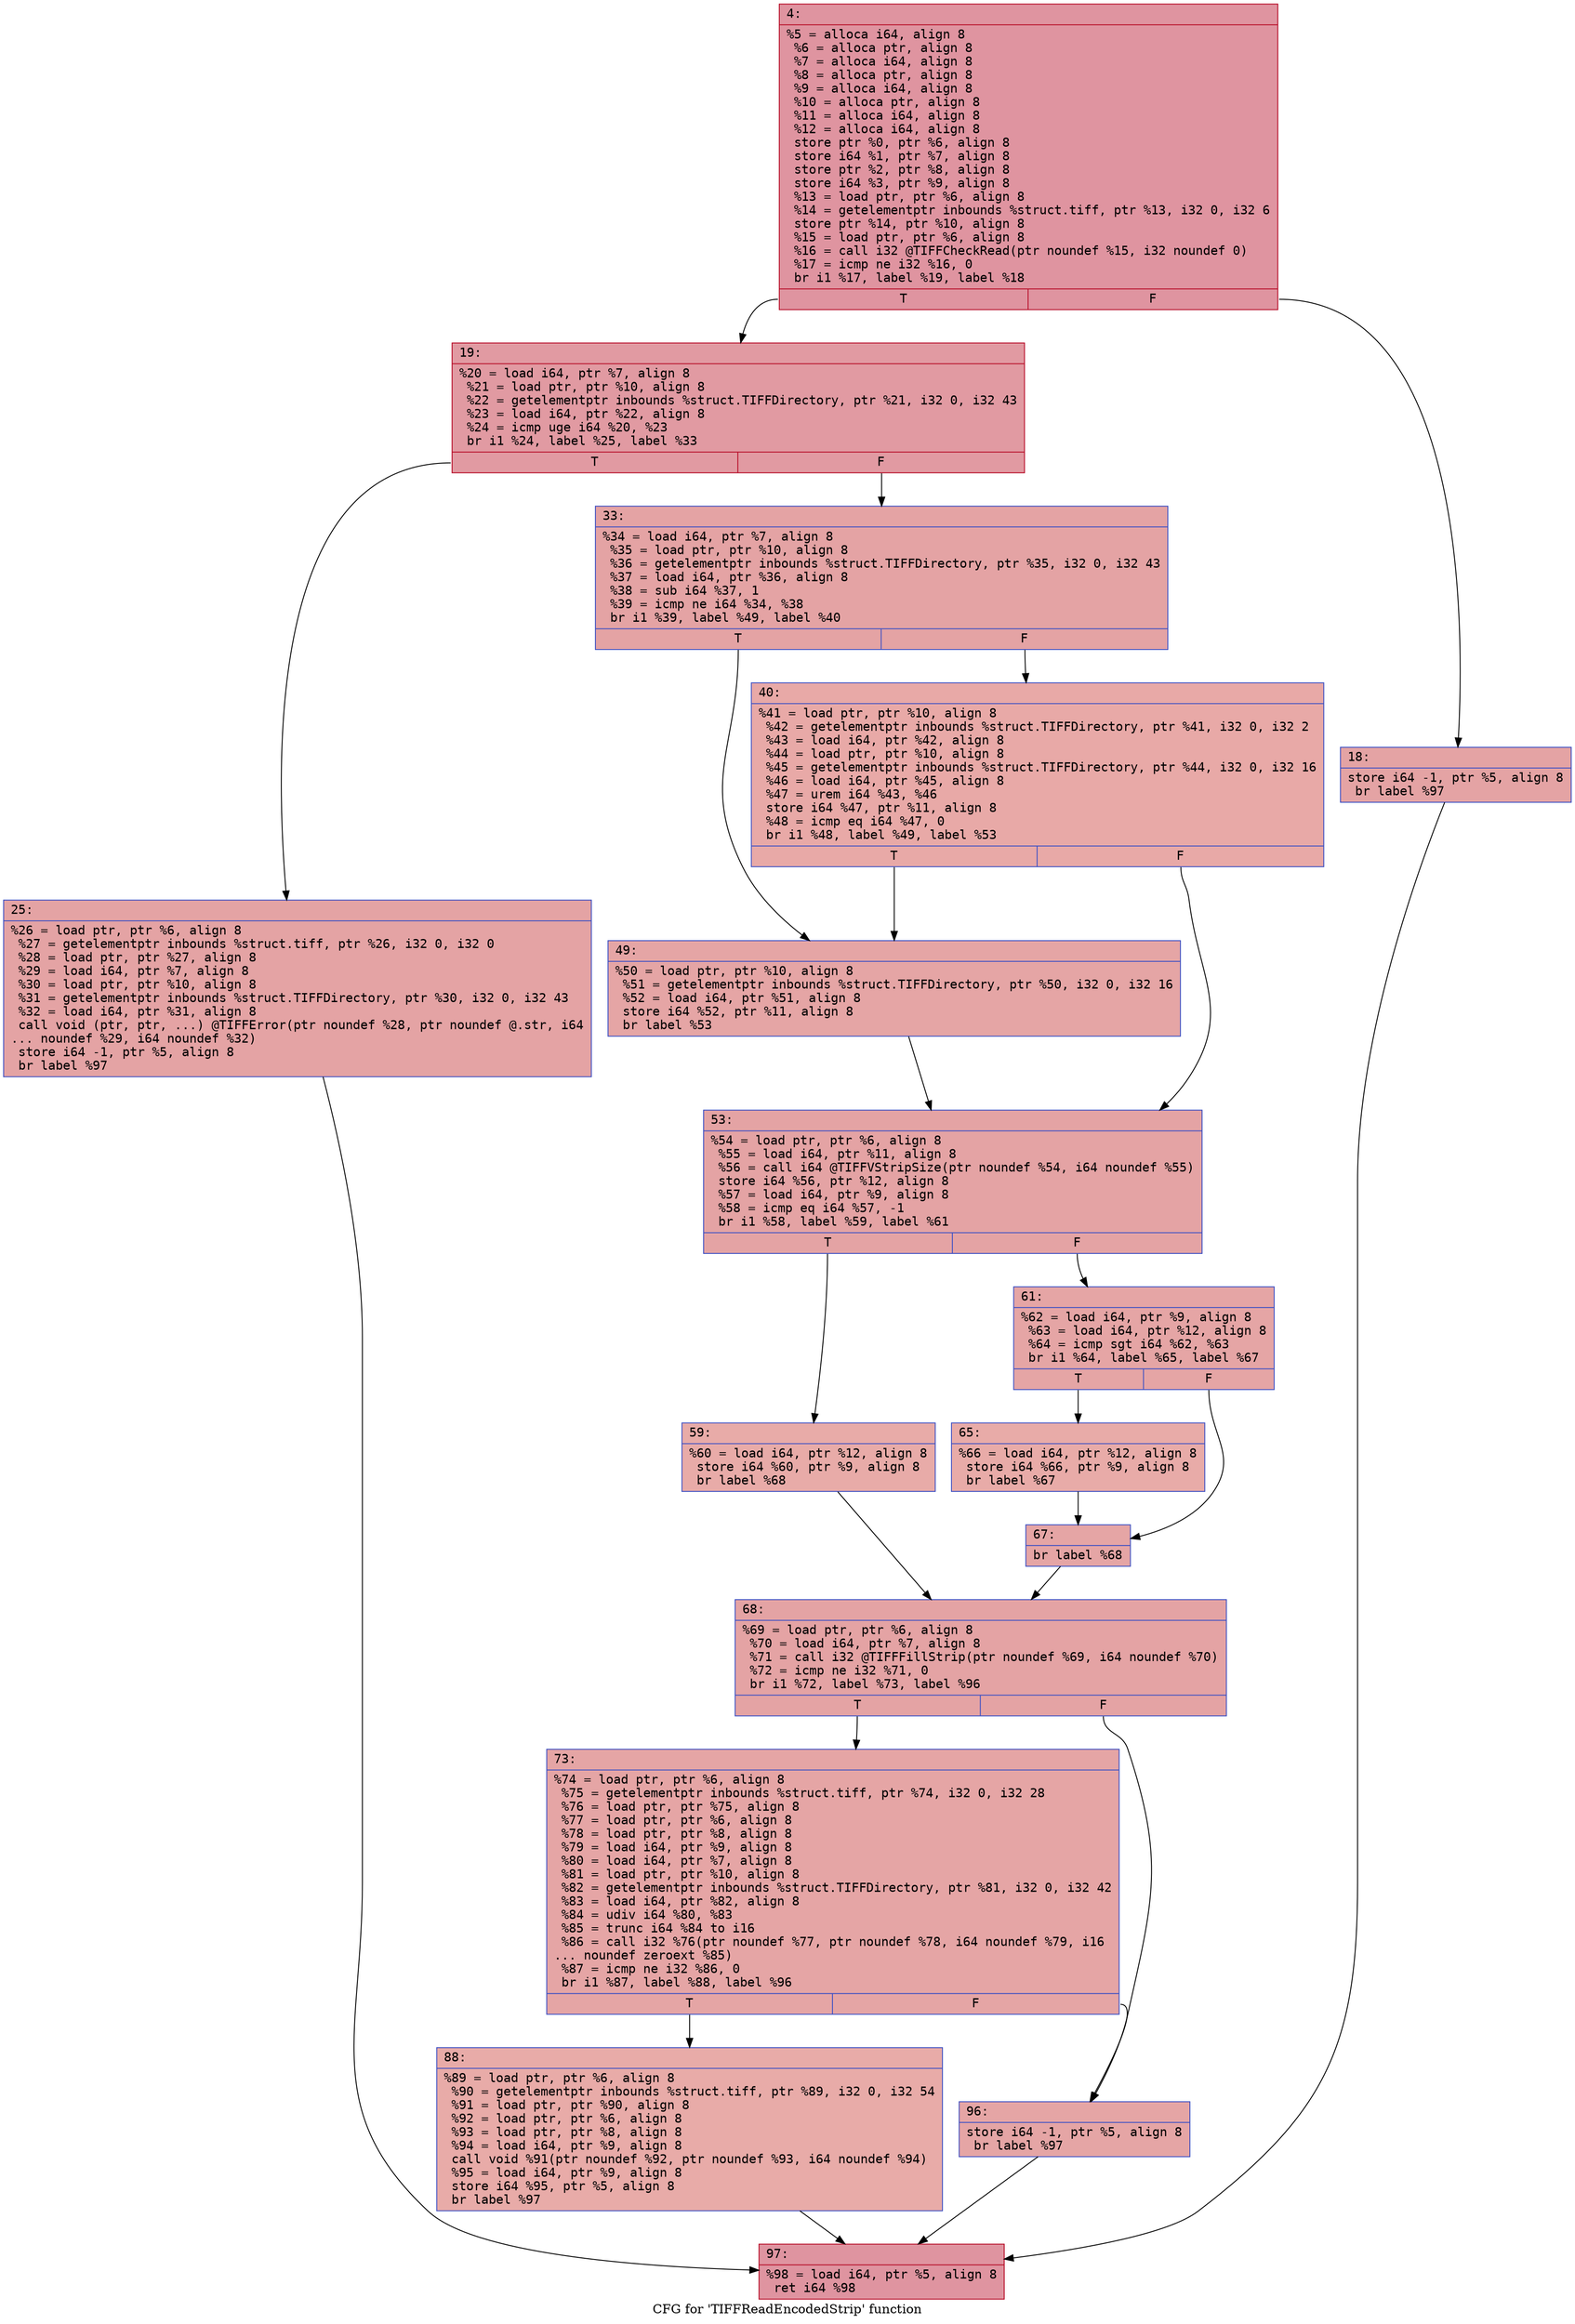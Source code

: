 digraph "CFG for 'TIFFReadEncodedStrip' function" {
	label="CFG for 'TIFFReadEncodedStrip' function";

	Node0x600002f08ff0 [shape=record,color="#b70d28ff", style=filled, fillcolor="#b70d2870" fontname="Courier",label="{4:\l|  %5 = alloca i64, align 8\l  %6 = alloca ptr, align 8\l  %7 = alloca i64, align 8\l  %8 = alloca ptr, align 8\l  %9 = alloca i64, align 8\l  %10 = alloca ptr, align 8\l  %11 = alloca i64, align 8\l  %12 = alloca i64, align 8\l  store ptr %0, ptr %6, align 8\l  store i64 %1, ptr %7, align 8\l  store ptr %2, ptr %8, align 8\l  store i64 %3, ptr %9, align 8\l  %13 = load ptr, ptr %6, align 8\l  %14 = getelementptr inbounds %struct.tiff, ptr %13, i32 0, i32 6\l  store ptr %14, ptr %10, align 8\l  %15 = load ptr, ptr %6, align 8\l  %16 = call i32 @TIFFCheckRead(ptr noundef %15, i32 noundef 0)\l  %17 = icmp ne i32 %16, 0\l  br i1 %17, label %19, label %18\l|{<s0>T|<s1>F}}"];
	Node0x600002f08ff0:s0 -> Node0x600002f09090[tooltip="4 -> 19\nProbability 62.50%" ];
	Node0x600002f08ff0:s1 -> Node0x600002f09040[tooltip="4 -> 18\nProbability 37.50%" ];
	Node0x600002f09040 [shape=record,color="#3d50c3ff", style=filled, fillcolor="#c32e3170" fontname="Courier",label="{18:\l|  store i64 -1, ptr %5, align 8\l  br label %97\l}"];
	Node0x600002f09040 -> Node0x600002f094f0[tooltip="18 -> 97\nProbability 100.00%" ];
	Node0x600002f09090 [shape=record,color="#b70d28ff", style=filled, fillcolor="#bb1b2c70" fontname="Courier",label="{19:\l|  %20 = load i64, ptr %7, align 8\l  %21 = load ptr, ptr %10, align 8\l  %22 = getelementptr inbounds %struct.TIFFDirectory, ptr %21, i32 0, i32 43\l  %23 = load i64, ptr %22, align 8\l  %24 = icmp uge i64 %20, %23\l  br i1 %24, label %25, label %33\l|{<s0>T|<s1>F}}"];
	Node0x600002f09090:s0 -> Node0x600002f090e0[tooltip="19 -> 25\nProbability 50.00%" ];
	Node0x600002f09090:s1 -> Node0x600002f09130[tooltip="19 -> 33\nProbability 50.00%" ];
	Node0x600002f090e0 [shape=record,color="#3d50c3ff", style=filled, fillcolor="#c32e3170" fontname="Courier",label="{25:\l|  %26 = load ptr, ptr %6, align 8\l  %27 = getelementptr inbounds %struct.tiff, ptr %26, i32 0, i32 0\l  %28 = load ptr, ptr %27, align 8\l  %29 = load i64, ptr %7, align 8\l  %30 = load ptr, ptr %10, align 8\l  %31 = getelementptr inbounds %struct.TIFFDirectory, ptr %30, i32 0, i32 43\l  %32 = load i64, ptr %31, align 8\l  call void (ptr, ptr, ...) @TIFFError(ptr noundef %28, ptr noundef @.str, i64\l... noundef %29, i64 noundef %32)\l  store i64 -1, ptr %5, align 8\l  br label %97\l}"];
	Node0x600002f090e0 -> Node0x600002f094f0[tooltip="25 -> 97\nProbability 100.00%" ];
	Node0x600002f09130 [shape=record,color="#3d50c3ff", style=filled, fillcolor="#c32e3170" fontname="Courier",label="{33:\l|  %34 = load i64, ptr %7, align 8\l  %35 = load ptr, ptr %10, align 8\l  %36 = getelementptr inbounds %struct.TIFFDirectory, ptr %35, i32 0, i32 43\l  %37 = load i64, ptr %36, align 8\l  %38 = sub i64 %37, 1\l  %39 = icmp ne i64 %34, %38\l  br i1 %39, label %49, label %40\l|{<s0>T|<s1>F}}"];
	Node0x600002f09130:s0 -> Node0x600002f091d0[tooltip="33 -> 49\nProbability 50.00%" ];
	Node0x600002f09130:s1 -> Node0x600002f09180[tooltip="33 -> 40\nProbability 50.00%" ];
	Node0x600002f09180 [shape=record,color="#3d50c3ff", style=filled, fillcolor="#ca3b3770" fontname="Courier",label="{40:\l|  %41 = load ptr, ptr %10, align 8\l  %42 = getelementptr inbounds %struct.TIFFDirectory, ptr %41, i32 0, i32 2\l  %43 = load i64, ptr %42, align 8\l  %44 = load ptr, ptr %10, align 8\l  %45 = getelementptr inbounds %struct.TIFFDirectory, ptr %44, i32 0, i32 16\l  %46 = load i64, ptr %45, align 8\l  %47 = urem i64 %43, %46\l  store i64 %47, ptr %11, align 8\l  %48 = icmp eq i64 %47, 0\l  br i1 %48, label %49, label %53\l|{<s0>T|<s1>F}}"];
	Node0x600002f09180:s0 -> Node0x600002f091d0[tooltip="40 -> 49\nProbability 37.50%" ];
	Node0x600002f09180:s1 -> Node0x600002f09220[tooltip="40 -> 53\nProbability 62.50%" ];
	Node0x600002f091d0 [shape=record,color="#3d50c3ff", style=filled, fillcolor="#c5333470" fontname="Courier",label="{49:\l|  %50 = load ptr, ptr %10, align 8\l  %51 = getelementptr inbounds %struct.TIFFDirectory, ptr %50, i32 0, i32 16\l  %52 = load i64, ptr %51, align 8\l  store i64 %52, ptr %11, align 8\l  br label %53\l}"];
	Node0x600002f091d0 -> Node0x600002f09220[tooltip="49 -> 53\nProbability 100.00%" ];
	Node0x600002f09220 [shape=record,color="#3d50c3ff", style=filled, fillcolor="#c32e3170" fontname="Courier",label="{53:\l|  %54 = load ptr, ptr %6, align 8\l  %55 = load i64, ptr %11, align 8\l  %56 = call i64 @TIFFVStripSize(ptr noundef %54, i64 noundef %55)\l  store i64 %56, ptr %12, align 8\l  %57 = load i64, ptr %9, align 8\l  %58 = icmp eq i64 %57, -1\l  br i1 %58, label %59, label %61\l|{<s0>T|<s1>F}}"];
	Node0x600002f09220:s0 -> Node0x600002f09270[tooltip="53 -> 59\nProbability 37.50%" ];
	Node0x600002f09220:s1 -> Node0x600002f092c0[tooltip="53 -> 61\nProbability 62.50%" ];
	Node0x600002f09270 [shape=record,color="#3d50c3ff", style=filled, fillcolor="#cc403a70" fontname="Courier",label="{59:\l|  %60 = load i64, ptr %12, align 8\l  store i64 %60, ptr %9, align 8\l  br label %68\l}"];
	Node0x600002f09270 -> Node0x600002f093b0[tooltip="59 -> 68\nProbability 100.00%" ];
	Node0x600002f092c0 [shape=record,color="#3d50c3ff", style=filled, fillcolor="#c5333470" fontname="Courier",label="{61:\l|  %62 = load i64, ptr %9, align 8\l  %63 = load i64, ptr %12, align 8\l  %64 = icmp sgt i64 %62, %63\l  br i1 %64, label %65, label %67\l|{<s0>T|<s1>F}}"];
	Node0x600002f092c0:s0 -> Node0x600002f09310[tooltip="61 -> 65\nProbability 50.00%" ];
	Node0x600002f092c0:s1 -> Node0x600002f09360[tooltip="61 -> 67\nProbability 50.00%" ];
	Node0x600002f09310 [shape=record,color="#3d50c3ff", style=filled, fillcolor="#cc403a70" fontname="Courier",label="{65:\l|  %66 = load i64, ptr %12, align 8\l  store i64 %66, ptr %9, align 8\l  br label %67\l}"];
	Node0x600002f09310 -> Node0x600002f09360[tooltip="65 -> 67\nProbability 100.00%" ];
	Node0x600002f09360 [shape=record,color="#3d50c3ff", style=filled, fillcolor="#c5333470" fontname="Courier",label="{67:\l|  br label %68\l}"];
	Node0x600002f09360 -> Node0x600002f093b0[tooltip="67 -> 68\nProbability 100.00%" ];
	Node0x600002f093b0 [shape=record,color="#3d50c3ff", style=filled, fillcolor="#c32e3170" fontname="Courier",label="{68:\l|  %69 = load ptr, ptr %6, align 8\l  %70 = load i64, ptr %7, align 8\l  %71 = call i32 @TIFFFillStrip(ptr noundef %69, i64 noundef %70)\l  %72 = icmp ne i32 %71, 0\l  br i1 %72, label %73, label %96\l|{<s0>T|<s1>F}}"];
	Node0x600002f093b0:s0 -> Node0x600002f09400[tooltip="68 -> 73\nProbability 62.50%" ];
	Node0x600002f093b0:s1 -> Node0x600002f094a0[tooltip="68 -> 96\nProbability 37.50%" ];
	Node0x600002f09400 [shape=record,color="#3d50c3ff", style=filled, fillcolor="#c5333470" fontname="Courier",label="{73:\l|  %74 = load ptr, ptr %6, align 8\l  %75 = getelementptr inbounds %struct.tiff, ptr %74, i32 0, i32 28\l  %76 = load ptr, ptr %75, align 8\l  %77 = load ptr, ptr %6, align 8\l  %78 = load ptr, ptr %8, align 8\l  %79 = load i64, ptr %9, align 8\l  %80 = load i64, ptr %7, align 8\l  %81 = load ptr, ptr %10, align 8\l  %82 = getelementptr inbounds %struct.TIFFDirectory, ptr %81, i32 0, i32 42\l  %83 = load i64, ptr %82, align 8\l  %84 = udiv i64 %80, %83\l  %85 = trunc i64 %84 to i16\l  %86 = call i32 %76(ptr noundef %77, ptr noundef %78, i64 noundef %79, i16\l... noundef zeroext %85)\l  %87 = icmp ne i32 %86, 0\l  br i1 %87, label %88, label %96\l|{<s0>T|<s1>F}}"];
	Node0x600002f09400:s0 -> Node0x600002f09450[tooltip="73 -> 88\nProbability 62.50%" ];
	Node0x600002f09400:s1 -> Node0x600002f094a0[tooltip="73 -> 96\nProbability 37.50%" ];
	Node0x600002f09450 [shape=record,color="#3d50c3ff", style=filled, fillcolor="#cc403a70" fontname="Courier",label="{88:\l|  %89 = load ptr, ptr %6, align 8\l  %90 = getelementptr inbounds %struct.tiff, ptr %89, i32 0, i32 54\l  %91 = load ptr, ptr %90, align 8\l  %92 = load ptr, ptr %6, align 8\l  %93 = load ptr, ptr %8, align 8\l  %94 = load i64, ptr %9, align 8\l  call void %91(ptr noundef %92, ptr noundef %93, i64 noundef %94)\l  %95 = load i64, ptr %9, align 8\l  store i64 %95, ptr %5, align 8\l  br label %97\l}"];
	Node0x600002f09450 -> Node0x600002f094f0[tooltip="88 -> 97\nProbability 100.00%" ];
	Node0x600002f094a0 [shape=record,color="#3d50c3ff", style=filled, fillcolor="#c5333470" fontname="Courier",label="{96:\l|  store i64 -1, ptr %5, align 8\l  br label %97\l}"];
	Node0x600002f094a0 -> Node0x600002f094f0[tooltip="96 -> 97\nProbability 100.00%" ];
	Node0x600002f094f0 [shape=record,color="#b70d28ff", style=filled, fillcolor="#b70d2870" fontname="Courier",label="{97:\l|  %98 = load i64, ptr %5, align 8\l  ret i64 %98\l}"];
}
